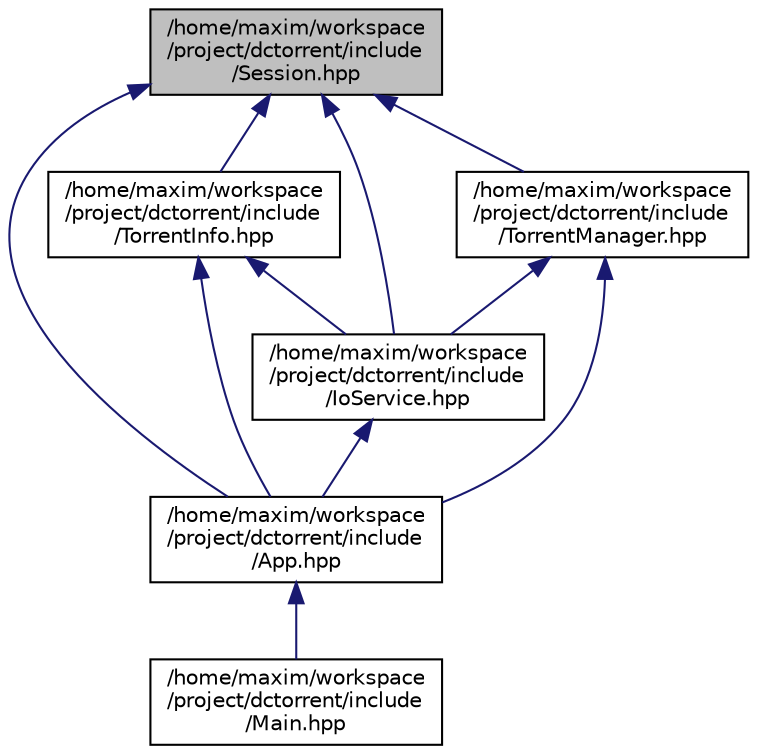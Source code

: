 digraph "/home/maxim/workspace/project/dctorrent/include/Session.hpp"
{
  edge [fontname="Helvetica",fontsize="10",labelfontname="Helvetica",labelfontsize="10"];
  node [fontname="Helvetica",fontsize="10",shape=record];
  Node136 [label="/home/maxim/workspace\l/project/dctorrent/include\l/Session.hpp",height=0.2,width=0.4,color="black", fillcolor="grey75", style="filled", fontcolor="black"];
  Node136 -> Node137 [dir="back",color="midnightblue",fontsize="10",style="solid",fontname="Helvetica"];
  Node137 [label="/home/maxim/workspace\l/project/dctorrent/include\l/App.hpp",height=0.2,width=0.4,color="black", fillcolor="white", style="filled",URL="$_app_8hpp_source.html"];
  Node137 -> Node138 [dir="back",color="midnightblue",fontsize="10",style="solid",fontname="Helvetica"];
  Node138 [label="/home/maxim/workspace\l/project/dctorrent/include\l/Main.hpp",height=0.2,width=0.4,color="black", fillcolor="white", style="filled",URL="$_main_8hpp_source.html"];
  Node136 -> Node139 [dir="back",color="midnightblue",fontsize="10",style="solid",fontname="Helvetica"];
  Node139 [label="/home/maxim/workspace\l/project/dctorrent/include\l/IoService.hpp",height=0.2,width=0.4,color="black", fillcolor="white", style="filled",URL="$_io_service_8hpp_source.html"];
  Node139 -> Node137 [dir="back",color="midnightblue",fontsize="10",style="solid",fontname="Helvetica"];
  Node136 -> Node140 [dir="back",color="midnightblue",fontsize="10",style="solid",fontname="Helvetica"];
  Node140 [label="/home/maxim/workspace\l/project/dctorrent/include\l/TorrentInfo.hpp",height=0.2,width=0.4,color="black", fillcolor="white", style="filled",URL="$_torrent_info_8hpp_source.html"];
  Node140 -> Node137 [dir="back",color="midnightblue",fontsize="10",style="solid",fontname="Helvetica"];
  Node140 -> Node139 [dir="back",color="midnightblue",fontsize="10",style="solid",fontname="Helvetica"];
  Node136 -> Node141 [dir="back",color="midnightblue",fontsize="10",style="solid",fontname="Helvetica"];
  Node141 [label="/home/maxim/workspace\l/project/dctorrent/include\l/TorrentManager.hpp",height=0.2,width=0.4,color="black", fillcolor="white", style="filled",URL="$_torrent_manager_8hpp_source.html"];
  Node141 -> Node137 [dir="back",color="midnightblue",fontsize="10",style="solid",fontname="Helvetica"];
  Node141 -> Node139 [dir="back",color="midnightblue",fontsize="10",style="solid",fontname="Helvetica"];
}
